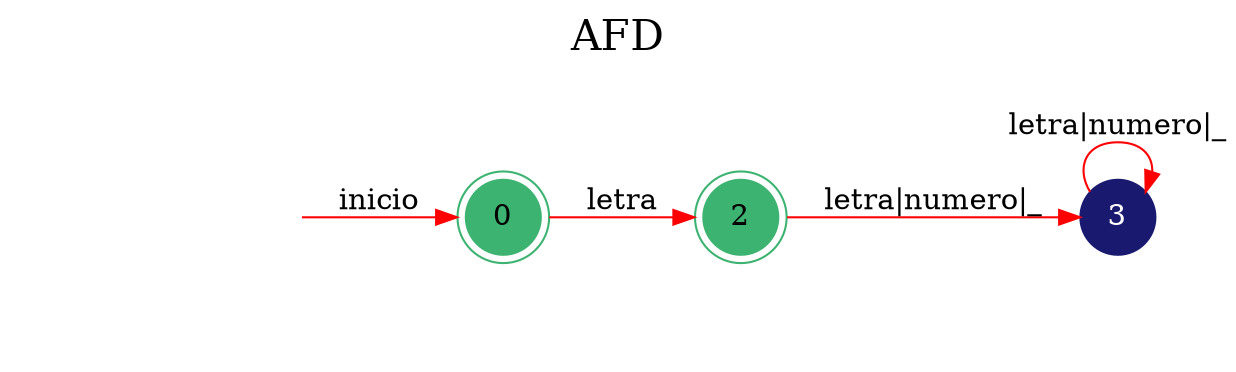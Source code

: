 digraph automata_finito {
rankdir=LR;
graph [label="AFD", labelloc=t, fontsize=20]; 
node [shape=doublecircle, style = filled,color = mediumseagreen]; 0;
edge [color=red];
secret_node [style=invis];
secret_node -> 0 [label="inicio"];
node [shape=doublecircle, style = filled,color = mediumseagreen]; 2;
node [shape=circle];
node [color=midnightblue,fontcolor=white]; 3;
0 -> 2 [label="letra"];
2 -> 3 [label="letra|numero|_"];
3 -> 3 [label="letra|numero|_"];
}